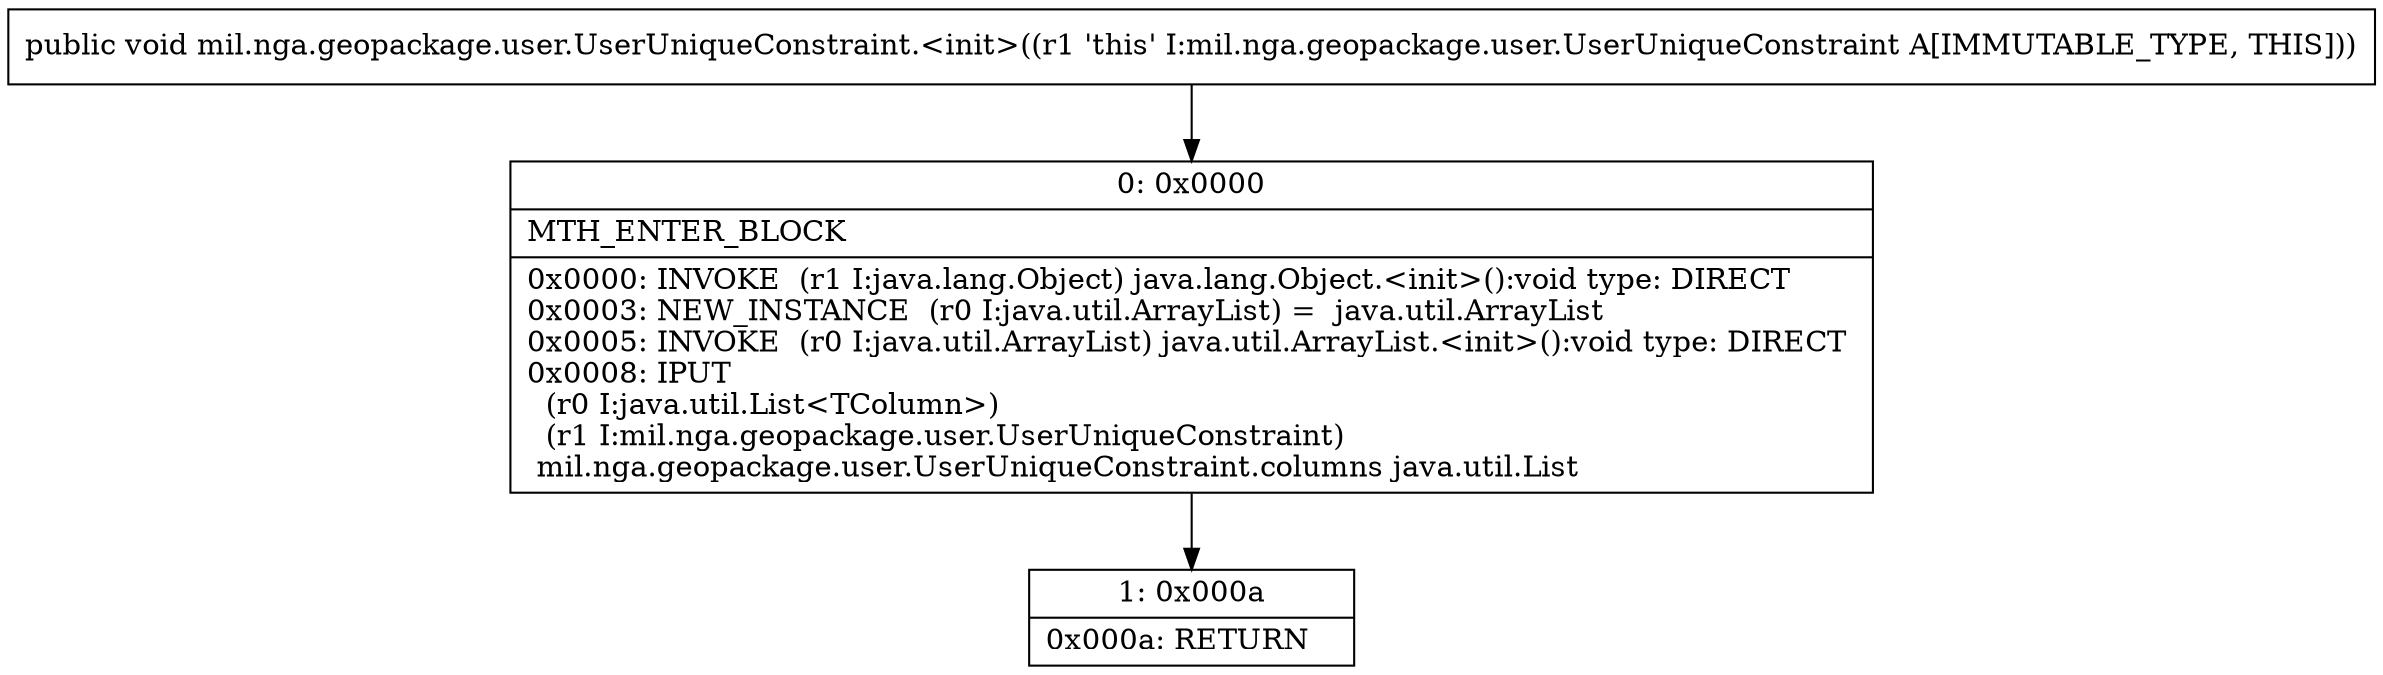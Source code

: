 digraph "CFG formil.nga.geopackage.user.UserUniqueConstraint.\<init\>()V" {
Node_0 [shape=record,label="{0\:\ 0x0000|MTH_ENTER_BLOCK\l|0x0000: INVOKE  (r1 I:java.lang.Object) java.lang.Object.\<init\>():void type: DIRECT \l0x0003: NEW_INSTANCE  (r0 I:java.util.ArrayList) =  java.util.ArrayList \l0x0005: INVOKE  (r0 I:java.util.ArrayList) java.util.ArrayList.\<init\>():void type: DIRECT \l0x0008: IPUT  \l  (r0 I:java.util.List\<TColumn\>)\l  (r1 I:mil.nga.geopackage.user.UserUniqueConstraint)\l mil.nga.geopackage.user.UserUniqueConstraint.columns java.util.List \l}"];
Node_1 [shape=record,label="{1\:\ 0x000a|0x000a: RETURN   \l}"];
MethodNode[shape=record,label="{public void mil.nga.geopackage.user.UserUniqueConstraint.\<init\>((r1 'this' I:mil.nga.geopackage.user.UserUniqueConstraint A[IMMUTABLE_TYPE, THIS])) }"];
MethodNode -> Node_0;
Node_0 -> Node_1;
}

